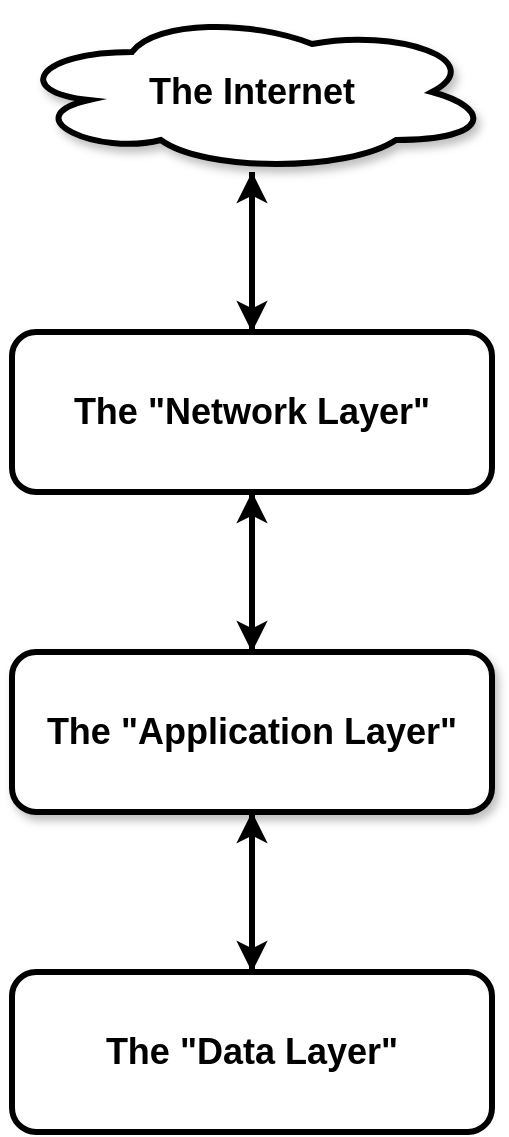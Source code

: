 <mxfile version="15.6.8" type="github">
  <diagram id="6jUQ0pOkhu8HpAFBzyDg" name="Page-1">
    <mxGraphModel dx="635" dy="1717" grid="1" gridSize="10" guides="1" tooltips="1" connect="1" arrows="1" fold="1" page="1" pageScale="1" pageWidth="850" pageHeight="1100" math="0" shadow="0">
      <root>
        <mxCell id="0" />
        <mxCell id="1" parent="0" />
        <mxCell id="VEWpBpmub5iD0UJDaR_N-7" style="edgeStyle=orthogonalEdgeStyle;rounded=0;orthogonalLoop=1;jettySize=auto;html=1;entryX=0.5;entryY=1;entryDx=0;entryDy=0;strokeWidth=3;" edge="1" parent="1" source="VEWpBpmub5iD0UJDaR_N-1" target="VEWpBpmub5iD0UJDaR_N-2">
          <mxGeometry relative="1" as="geometry" />
        </mxCell>
        <mxCell id="VEWpBpmub5iD0UJDaR_N-1" value="&lt;h2&gt;The &quot;Data Layer&quot;&lt;/h2&gt;" style="rounded=1;whiteSpace=wrap;html=1;strokeWidth=3;" vertex="1" parent="1">
          <mxGeometry x="360" y="480" width="240" height="80" as="geometry" />
        </mxCell>
        <mxCell id="VEWpBpmub5iD0UJDaR_N-4" style="edgeStyle=orthogonalEdgeStyle;rounded=0;orthogonalLoop=1;jettySize=auto;html=1;entryX=0.5;entryY=0;entryDx=0;entryDy=0;strokeWidth=3;" edge="1" parent="1" source="VEWpBpmub5iD0UJDaR_N-2" target="VEWpBpmub5iD0UJDaR_N-1">
          <mxGeometry relative="1" as="geometry" />
        </mxCell>
        <mxCell id="VEWpBpmub5iD0UJDaR_N-9" style="edgeStyle=orthogonalEdgeStyle;rounded=0;orthogonalLoop=1;jettySize=auto;html=1;entryX=0.5;entryY=1;entryDx=0;entryDy=0;strokeWidth=3;" edge="1" parent="1" source="VEWpBpmub5iD0UJDaR_N-2" target="VEWpBpmub5iD0UJDaR_N-3">
          <mxGeometry relative="1" as="geometry" />
        </mxCell>
        <mxCell id="VEWpBpmub5iD0UJDaR_N-2" value="&lt;h2&gt;The &quot;Application Layer&quot;&lt;/h2&gt;" style="rounded=1;whiteSpace=wrap;html=1;shadow=1;strokeWidth=3;" vertex="1" parent="1">
          <mxGeometry x="360" y="320" width="240" height="80" as="geometry" />
        </mxCell>
        <mxCell id="VEWpBpmub5iD0UJDaR_N-8" style="edgeStyle=orthogonalEdgeStyle;rounded=0;orthogonalLoop=1;jettySize=auto;html=1;entryX=0.5;entryY=0;entryDx=0;entryDy=0;strokeWidth=3;" edge="1" parent="1" source="VEWpBpmub5iD0UJDaR_N-3" target="VEWpBpmub5iD0UJDaR_N-2">
          <mxGeometry relative="1" as="geometry" />
        </mxCell>
        <mxCell id="VEWpBpmub5iD0UJDaR_N-11" style="edgeStyle=orthogonalEdgeStyle;rounded=0;orthogonalLoop=1;jettySize=auto;html=1;strokeWidth=3;" edge="1" parent="1" source="VEWpBpmub5iD0UJDaR_N-3" target="VEWpBpmub5iD0UJDaR_N-6">
          <mxGeometry relative="1" as="geometry" />
        </mxCell>
        <mxCell id="VEWpBpmub5iD0UJDaR_N-3" value="&lt;h2&gt;The &quot;Network Layer&quot;&lt;/h2&gt;" style="rounded=1;whiteSpace=wrap;html=1;strokeWidth=3;" vertex="1" parent="1">
          <mxGeometry x="360" y="160" width="240" height="80" as="geometry" />
        </mxCell>
        <mxCell id="VEWpBpmub5iD0UJDaR_N-10" style="edgeStyle=orthogonalEdgeStyle;rounded=0;orthogonalLoop=1;jettySize=auto;html=1;entryX=0.5;entryY=0;entryDx=0;entryDy=0;strokeWidth=3;" edge="1" parent="1" source="VEWpBpmub5iD0UJDaR_N-6" target="VEWpBpmub5iD0UJDaR_N-3">
          <mxGeometry relative="1" as="geometry" />
        </mxCell>
        <mxCell id="VEWpBpmub5iD0UJDaR_N-6" value="&lt;h2&gt;The Internet&lt;/h2&gt;" style="ellipse;shape=cloud;whiteSpace=wrap;html=1;shadow=1;strokeWidth=3;" vertex="1" parent="1">
          <mxGeometry x="360" width="240" height="80" as="geometry" />
        </mxCell>
      </root>
    </mxGraphModel>
  </diagram>
</mxfile>
